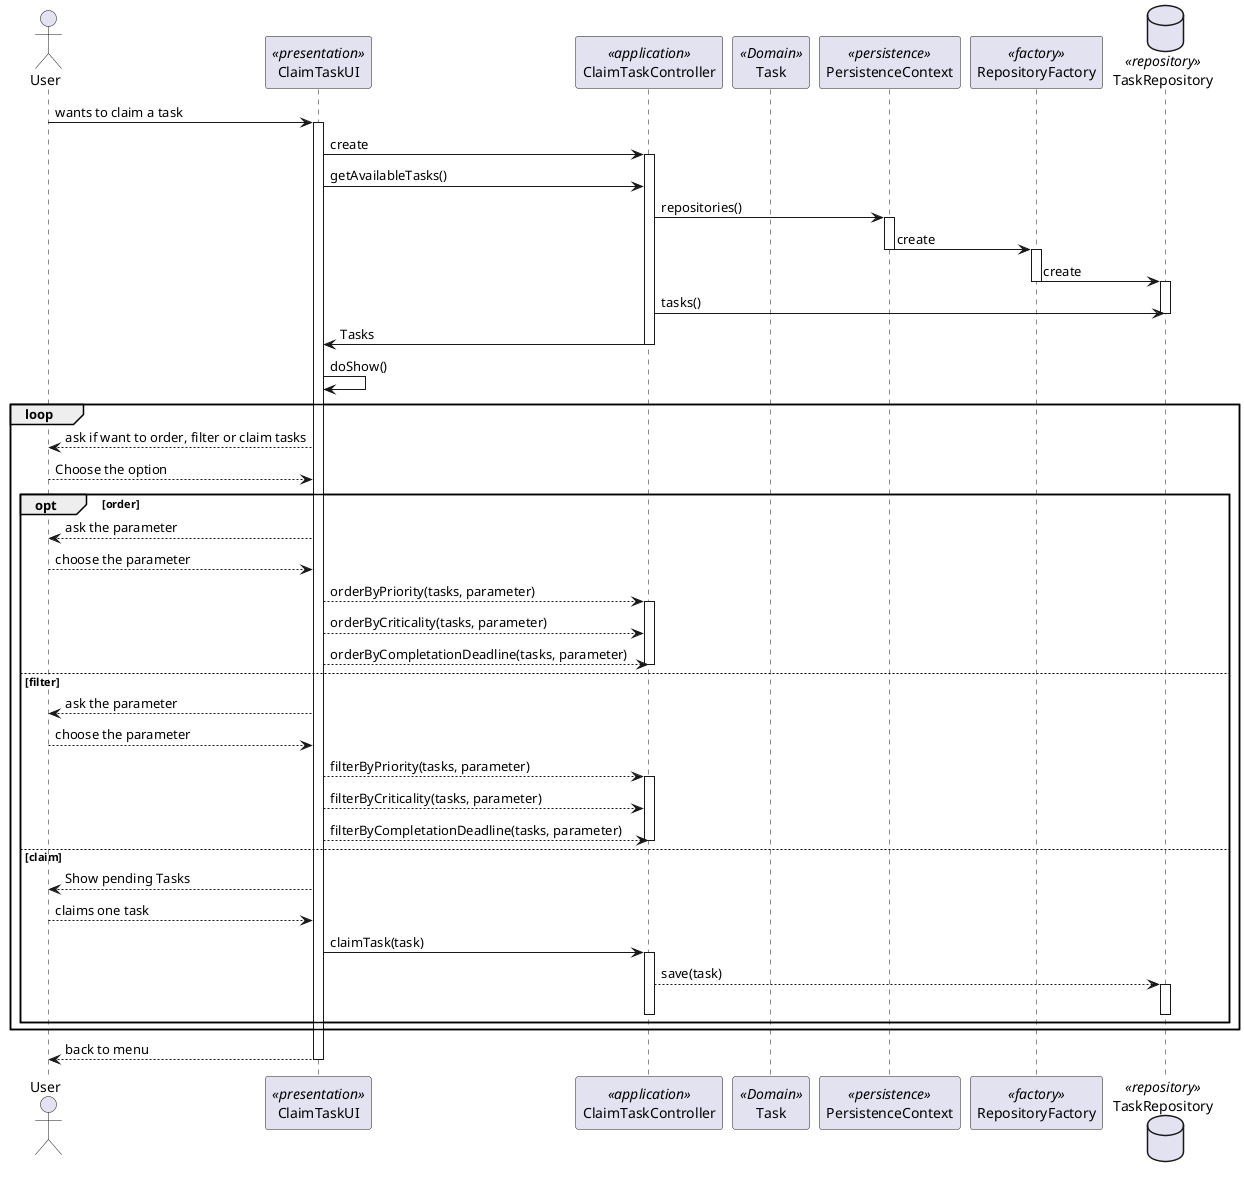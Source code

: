 @startuml


actor User as Actor
participant ClaimTaskUI as UI <<presentation>>
participant ClaimTaskController as Controller <<application>>
participant Task as Domain <<Domain>>
participant PersistenceContext as PersistenceContext <<persistence>>
participant RepositoryFactory as RepositoryFactory <<factory>>
database TaskRepository as TaskRepository <<repository>>

Actor -> UI : wants to claim a task
activate UI
UI -> Controller : create
activate Controller


UI -> Controller : getAvailableTasks()


Controller -> PersistenceContext : repositories()
activate PersistenceContext
PersistenceContext -> RepositoryFactory : create
deactivate PersistenceContext
activate RepositoryFactory
RepositoryFactory -> TaskRepository : create
deactivate RepositoryFactory

activate TaskRepository

Controller -> TaskRepository : tasks()
deactivate TaskRepository
Controller -> UI: Tasks
deactivate Controller

UI -> UI : doShow()

loop

UI-->Actor: ask if want to order, filter or claim tasks
Actor-->UI: Choose the option


opt order

UI-->Actor: ask the parameter
Actor-->UI: choose the parameter

UI-->Controller: orderByPriority(tasks, parameter)
activate Controller
UI-->Controller: orderByCriticality(tasks, parameter)
UI-->Controller: orderByCompletationDeadline(tasks, parameter)
deactivate Controller

else filter

UI-->Actor: ask the parameter
Actor-->UI: choose the parameter

UI-->Controller: filterByPriority(tasks, parameter)
activate Controller
UI-->Controller: filterByCriticality(tasks, parameter)
UI-->Controller: filterByCompletationDeadline(tasks, parameter)
deactivate Controller

else claim

UI --> Actor: Show pending Tasks

Actor --> UI: claims one task

UI ->Controller: claimTask(task)
activate Controller

Controller --> TaskRepository: save(task)
activate TaskRepository
deactivate TaskRepository

deactivate Controller

end

end opt

UI --> Actor : back to menu

deactivate UI
@enduml
